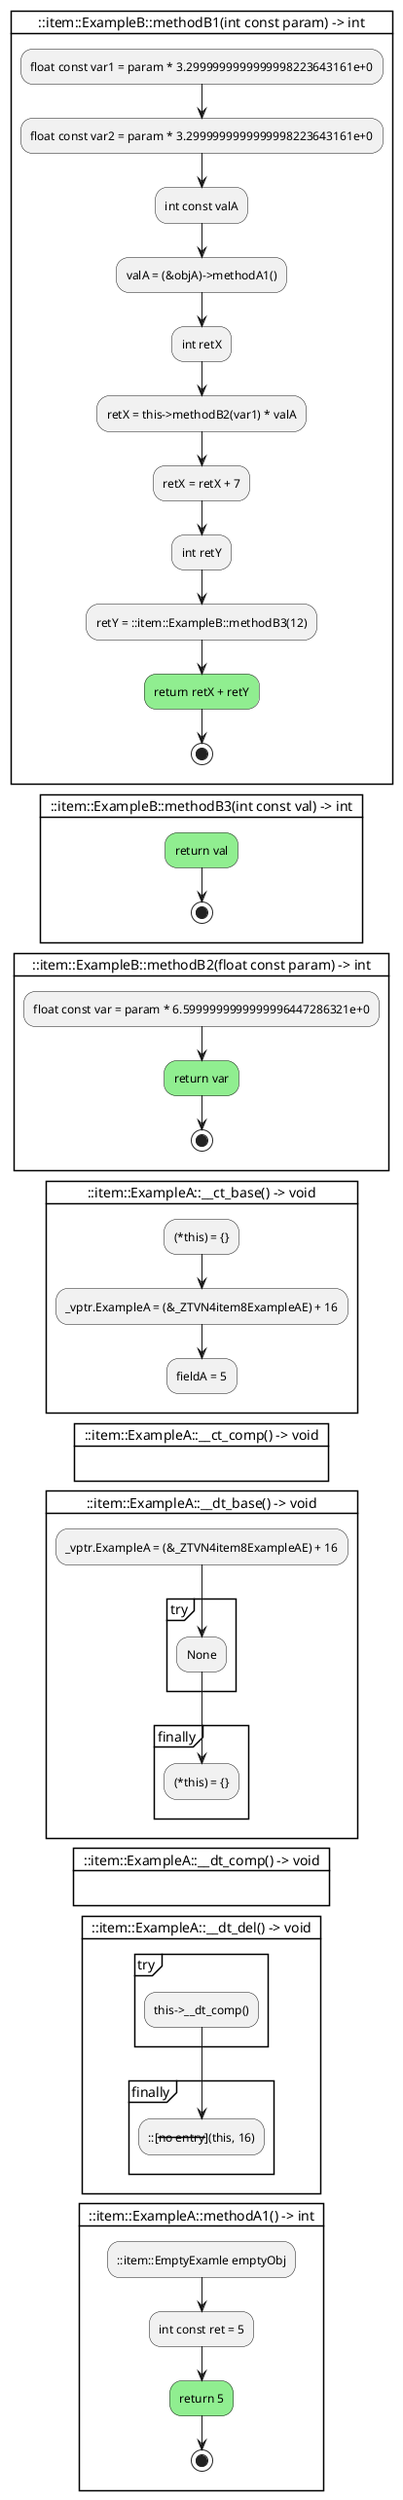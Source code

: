 @startuml

card "::item::ExampleB::methodB1(int const param) -> int" {
    :float const var1 = param * 3.2999999999999998223643161e+0;
    :float const var2 = param * 3.2999999999999998223643161e+0;
    :int const valA;
    :valA = (&objA)->methodA1();
    :int retX;
    :retX = this->methodB2(var1) * valA;
    :retX = retX + 7;
    :int retY;
    :retY = ::item::ExampleB::methodB3(12);
    #lightgreen:return retX + retY;
    stop
    -[hidden]->
}

card "::item::ExampleB::methodB3(int const val) -> int" {
    #lightgreen:return val;
    stop
    -[hidden]->
}

card "::item::ExampleB::methodB2(float const param) -> int" {
    :float const var = param * 6.5999999999999996447286321e+0;
    #lightgreen:return var;
    stop
    -[hidden]->
}

card "::item::ExampleA::__ct_base() -> void" {
    :(*this) = {};
    :_vptr.ExampleA = (&_ZTVN4item8ExampleAE) + 16;
    :fieldA = 5;
    -[hidden]->
}

card "::item::ExampleA::__ct_comp() -> void" {
    -[hidden]->
}

card "::item::ExampleA::__dt_base() -> void" {
    :_vptr.ExampleA = (&_ZTVN4item8ExampleAE) + 16;
    group try
        :None;
    end group

    group finally
        :(*this) = {};
    end group

    -[hidden]->
}

card "::item::ExampleA::__dt_comp() -> void" {
    -[hidden]->
}

card "::item::ExampleA::__dt_del() -> void" {
    group try
        :this->__dt_comp();
    end group

    group finally
        :::[--no entry--](this, 16);
    end group

    -[hidden]->
}

card "::item::ExampleA::methodA1() -> int" {
    :::item::EmptyExamle emptyObj;
    :int const ret = 5;
    #lightgreen:return 5;
    stop
    -[hidden]->
}


@enduml
